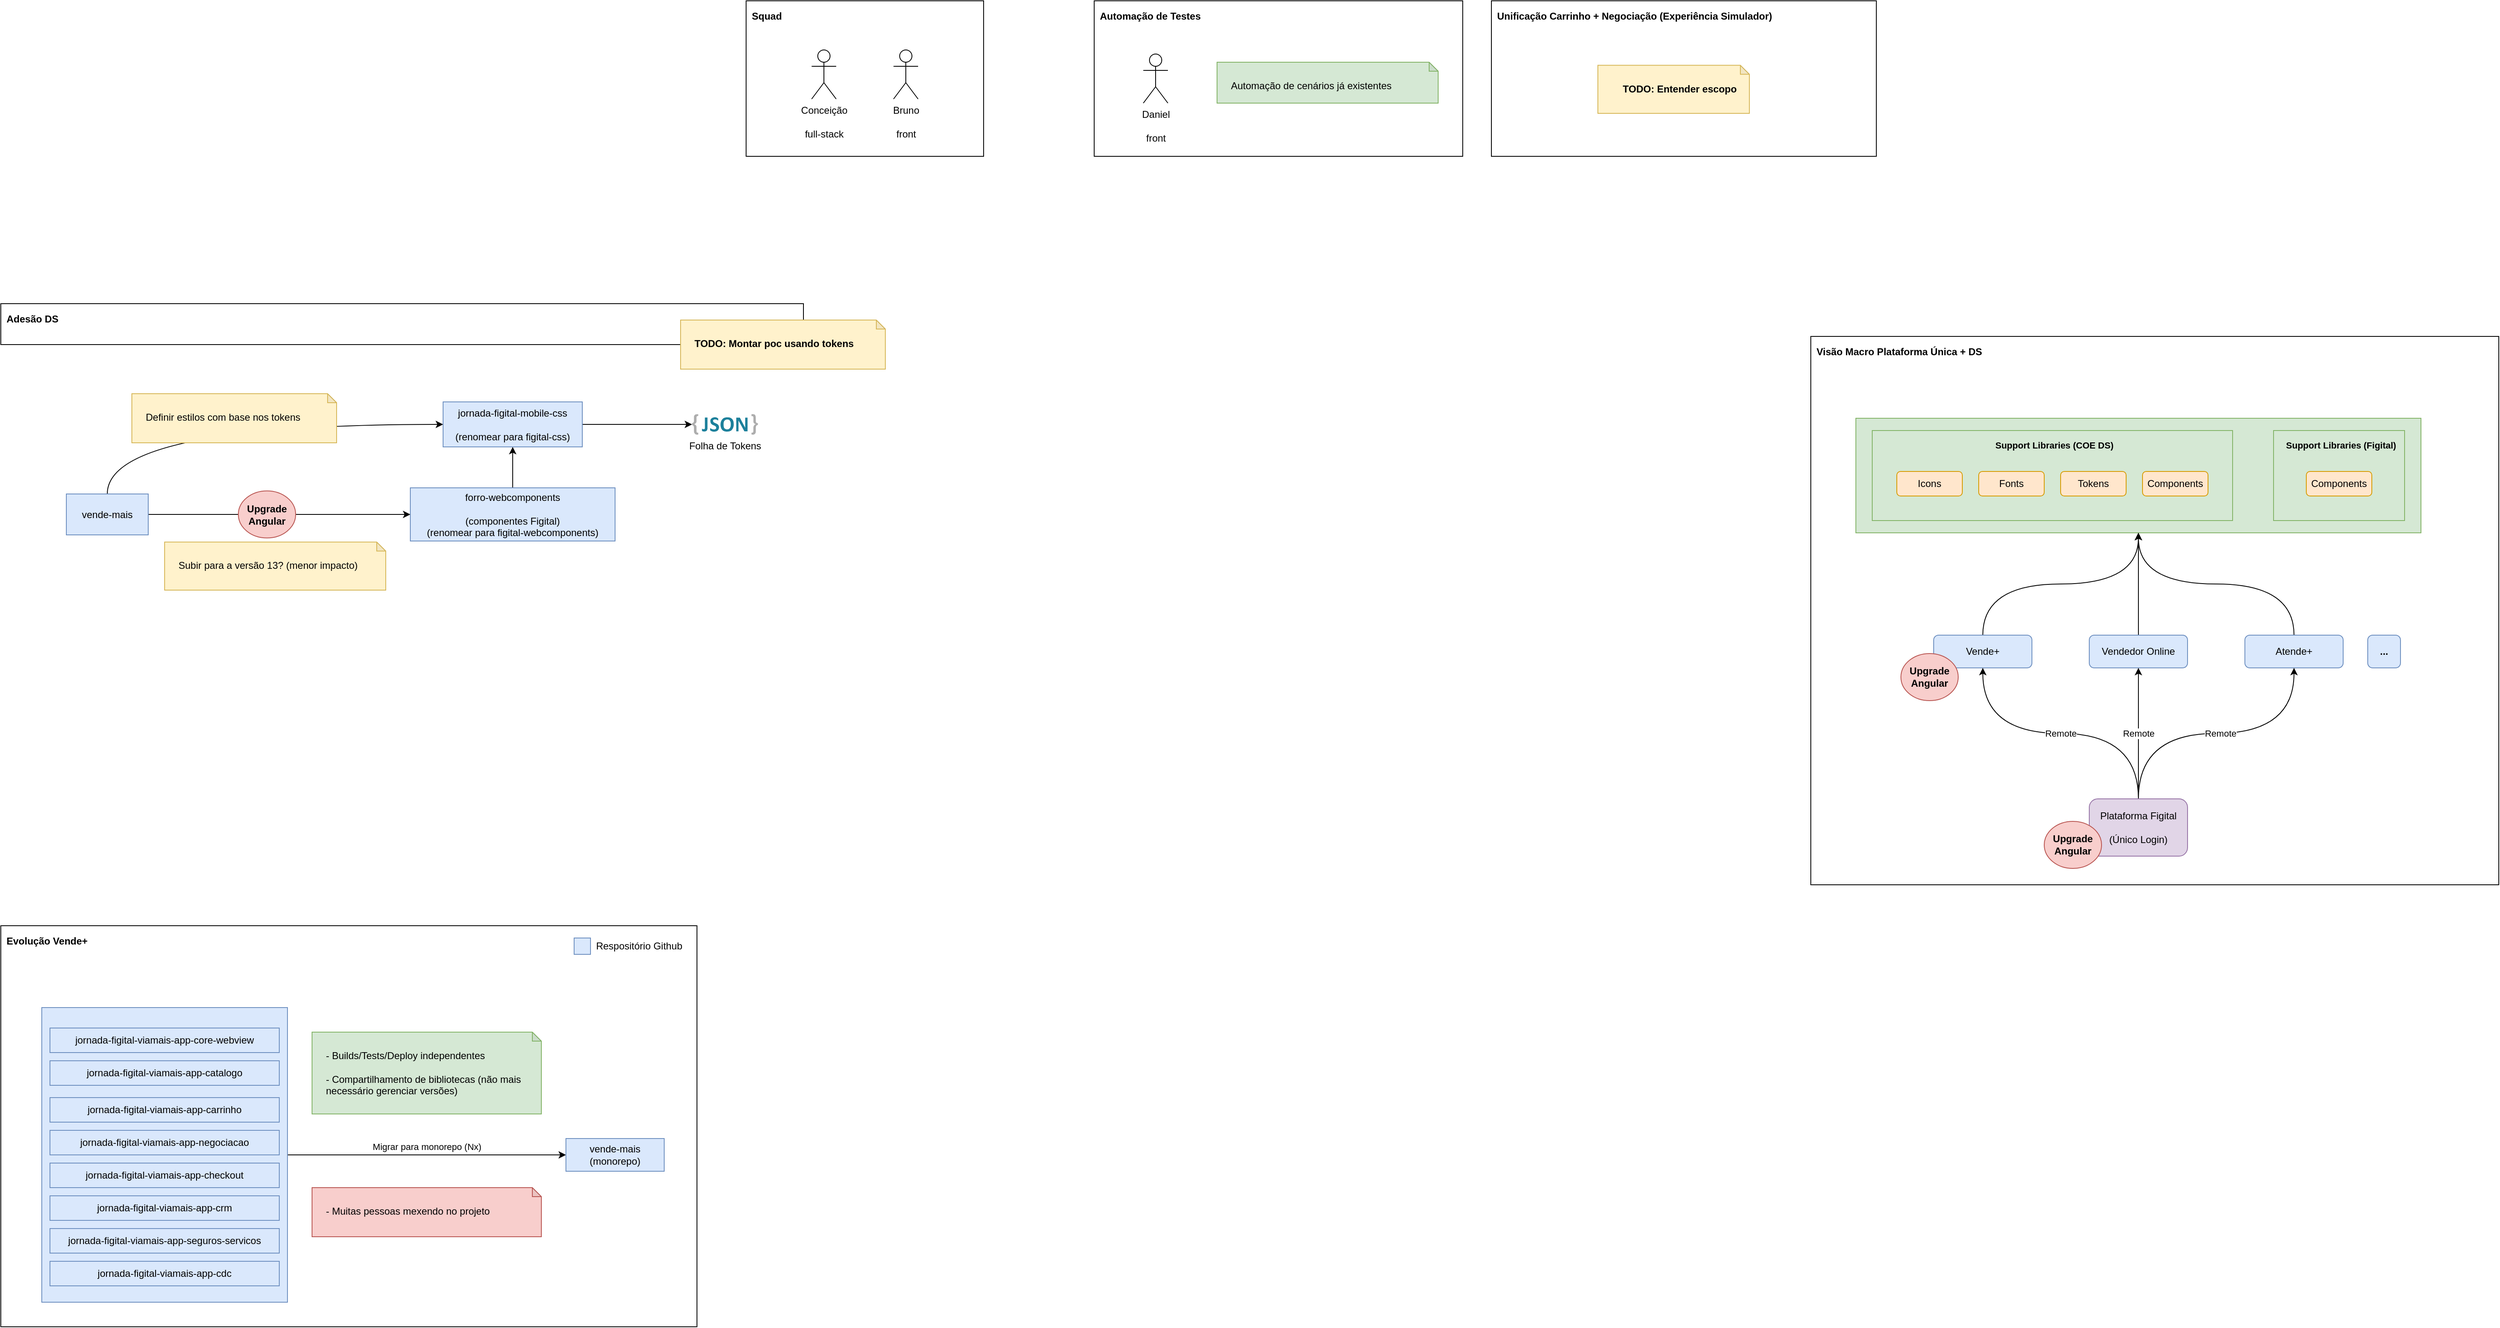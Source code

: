 <mxfile version="24.7.7">
  <diagram name="Page-1" id="xi7shshmRlHFJgEPUB2y">
    <mxGraphModel dx="1284" dy="656" grid="1" gridSize="10" guides="1" tooltips="1" connect="1" arrows="1" fold="1" page="1" pageScale="1" pageWidth="3300" pageHeight="2339" math="0" shadow="0">
      <root>
        <mxCell id="0" />
        <mxCell id="1" parent="0" />
        <mxCell id="uVXglK_rULCIlqvBaK8J-3" value="Squad" style="rounded=0;whiteSpace=wrap;html=1;align=left;verticalAlign=top;spacingLeft=5;spacingTop=5;fontStyle=1" vertex="1" parent="1">
          <mxGeometry x="1000" y="50" width="290" height="190" as="geometry" />
        </mxCell>
        <mxCell id="rnujehfUw2kupq6HyYBV-32" value="Evolução Vende+" style="rounded=0;whiteSpace=wrap;html=1;align=left;verticalAlign=top;spacingLeft=5;spacingTop=5;fontStyle=1" parent="1" vertex="1">
          <mxGeometry x="90" y="1180" width="850" height="490" as="geometry" />
        </mxCell>
        <mxCell id="rnujehfUw2kupq6HyYBV-54" value="Migrar para monorepo (Nx)" style="edgeStyle=orthogonalEdgeStyle;rounded=0;orthogonalLoop=1;jettySize=auto;html=1;entryX=0;entryY=0.5;entryDx=0;entryDy=0;" parent="1" source="rnujehfUw2kupq6HyYBV-53" target="rnujehfUw2kupq6HyYBV-44" edge="1">
          <mxGeometry y="10" relative="1" as="geometry">
            <mxPoint as="offset" />
          </mxGeometry>
        </mxCell>
        <mxCell id="rnujehfUw2kupq6HyYBV-53" value="" style="rounded=0;whiteSpace=wrap;html=1;align=left;verticalAlign=top;spacingLeft=5;spacingTop=5;fontStyle=1;fillColor=#dae8fc;strokeColor=#6c8ebf;" parent="1" vertex="1">
          <mxGeometry x="140" y="1280" width="300" height="360" as="geometry" />
        </mxCell>
        <mxCell id="rnujehfUw2kupq6HyYBV-2" value="Visão Macro Plataforma Única + DS" style="rounded=0;whiteSpace=wrap;html=1;align=left;verticalAlign=top;spacingLeft=5;spacingTop=5;fontStyle=1" parent="1" vertex="1">
          <mxGeometry x="2300" y="460" width="840" height="670" as="geometry" />
        </mxCell>
        <mxCell id="rnujehfUw2kupq6HyYBV-27" value="" style="rounded=0;whiteSpace=wrap;html=1;align=left;verticalAlign=top;spacingLeft=5;spacingTop=5;fontStyle=1;fillColor=#d5e8d4;strokeColor=#82b366;" parent="1" vertex="1">
          <mxGeometry x="2355" y="560" width="690" height="140" as="geometry" />
        </mxCell>
        <mxCell id="rnujehfUw2kupq6HyYBV-28" style="edgeStyle=orthogonalEdgeStyle;rounded=0;orthogonalLoop=1;jettySize=auto;html=1;entryX=0.5;entryY=1;entryDx=0;entryDy=0;curved=1;" parent="1" source="rnujehfUw2kupq6HyYBV-3" target="rnujehfUw2kupq6HyYBV-27" edge="1">
          <mxGeometry relative="1" as="geometry" />
        </mxCell>
        <mxCell id="rnujehfUw2kupq6HyYBV-3" value="Vende+" style="rounded=1;whiteSpace=wrap;html=1;fillColor=#dae8fc;strokeColor=#6c8ebf;" parent="1" vertex="1">
          <mxGeometry x="2450" y="825" width="120" height="40" as="geometry" />
        </mxCell>
        <mxCell id="rnujehfUw2kupq6HyYBV-29" style="edgeStyle=orthogonalEdgeStyle;rounded=0;orthogonalLoop=1;jettySize=auto;html=1;curved=1;entryX=0.5;entryY=1;entryDx=0;entryDy=0;" parent="1" source="rnujehfUw2kupq6HyYBV-4" target="rnujehfUw2kupq6HyYBV-27" edge="1">
          <mxGeometry relative="1" as="geometry">
            <mxPoint x="2700" y="705" as="targetPoint" />
          </mxGeometry>
        </mxCell>
        <mxCell id="rnujehfUw2kupq6HyYBV-4" value="Vendedor Online" style="rounded=1;whiteSpace=wrap;html=1;fillColor=#dae8fc;strokeColor=#6c8ebf;" parent="1" vertex="1">
          <mxGeometry x="2640" y="825" width="120" height="40" as="geometry" />
        </mxCell>
        <mxCell id="rnujehfUw2kupq6HyYBV-30" style="edgeStyle=orthogonalEdgeStyle;rounded=0;orthogonalLoop=1;jettySize=auto;html=1;entryX=0.5;entryY=1;entryDx=0;entryDy=0;curved=1;" parent="1" source="rnujehfUw2kupq6HyYBV-5" target="rnujehfUw2kupq6HyYBV-27" edge="1">
          <mxGeometry relative="1" as="geometry" />
        </mxCell>
        <mxCell id="rnujehfUw2kupq6HyYBV-5" value="Atende+" style="rounded=1;whiteSpace=wrap;html=1;fillColor=#dae8fc;strokeColor=#6c8ebf;" parent="1" vertex="1">
          <mxGeometry x="2830" y="825" width="120" height="40" as="geometry" />
        </mxCell>
        <mxCell id="rnujehfUw2kupq6HyYBV-6" value="Support Libraries (COE DS)" style="rounded=0;whiteSpace=wrap;html=1;align=center;verticalAlign=top;spacingLeft=5;spacingTop=5;fillColor=#d5e8d4;strokeColor=#82b366;fontStyle=1;fontSize=11;" parent="1" vertex="1">
          <mxGeometry x="2375" y="575" width="440" height="110" as="geometry" />
        </mxCell>
        <mxCell id="rnujehfUw2kupq6HyYBV-7" value="Icons" style="rounded=1;whiteSpace=wrap;html=1;fillColor=#ffe6cc;strokeColor=#d79b00;align=center;" parent="1" vertex="1">
          <mxGeometry x="2405" y="625" width="80" height="30" as="geometry" />
        </mxCell>
        <mxCell id="rnujehfUw2kupq6HyYBV-8" value="Fonts" style="rounded=1;whiteSpace=wrap;html=1;fillColor=#ffe6cc;strokeColor=#d79b00;align=center;" parent="1" vertex="1">
          <mxGeometry x="2505" y="625" width="80" height="30" as="geometry" />
        </mxCell>
        <mxCell id="rnujehfUw2kupq6HyYBV-10" value="Tokens" style="rounded=1;whiteSpace=wrap;html=1;fillColor=#ffe6cc;strokeColor=#d79b00;align=center;" parent="1" vertex="1">
          <mxGeometry x="2605" y="625" width="80" height="30" as="geometry" />
        </mxCell>
        <mxCell id="rnujehfUw2kupq6HyYBV-11" value="Components" style="rounded=1;whiteSpace=wrap;html=1;fillColor=#ffe6cc;strokeColor=#d79b00;align=center;" parent="1" vertex="1">
          <mxGeometry x="2705" y="625" width="80" height="30" as="geometry" />
        </mxCell>
        <mxCell id="rnujehfUw2kupq6HyYBV-17" value="Remote" style="edgeStyle=orthogonalEdgeStyle;rounded=0;orthogonalLoop=1;jettySize=auto;html=1;curved=1;exitX=0.5;exitY=0;exitDx=0;exitDy=0;" parent="1" source="rnujehfUw2kupq6HyYBV-14" target="rnujehfUw2kupq6HyYBV-3" edge="1">
          <mxGeometry relative="1" as="geometry" />
        </mxCell>
        <mxCell id="rnujehfUw2kupq6HyYBV-18" value="Remote" style="edgeStyle=orthogonalEdgeStyle;rounded=0;orthogonalLoop=1;jettySize=auto;html=1;entryX=0.5;entryY=1;entryDx=0;entryDy=0;" parent="1" source="rnujehfUw2kupq6HyYBV-14" target="rnujehfUw2kupq6HyYBV-4" edge="1">
          <mxGeometry relative="1" as="geometry" />
        </mxCell>
        <mxCell id="rnujehfUw2kupq6HyYBV-19" value="Remote" style="edgeStyle=orthogonalEdgeStyle;rounded=0;orthogonalLoop=1;jettySize=auto;html=1;entryX=0.5;entryY=1;entryDx=0;entryDy=0;curved=1;exitX=0.5;exitY=0;exitDx=0;exitDy=0;" parent="1" source="rnujehfUw2kupq6HyYBV-14" target="rnujehfUw2kupq6HyYBV-5" edge="1">
          <mxGeometry x="0.025" relative="1" as="geometry">
            <mxPoint as="offset" />
          </mxGeometry>
        </mxCell>
        <mxCell id="rnujehfUw2kupq6HyYBV-14" value="Plataforma Figital&lt;br&gt;&lt;br&gt;(Único Login)" style="rounded=1;whiteSpace=wrap;html=1;fillColor=#e1d5e7;strokeColor=#9673a6;" parent="1" vertex="1">
          <mxGeometry x="2640" y="1025" width="120" height="70" as="geometry" />
        </mxCell>
        <mxCell id="rnujehfUw2kupq6HyYBV-20" value="Support Libraries (Figital)" style="rounded=0;whiteSpace=wrap;html=1;align=center;verticalAlign=top;spacingLeft=5;spacingTop=5;fillColor=#d5e8d4;strokeColor=#82b366;fontStyle=1;fontSize=11;" parent="1" vertex="1">
          <mxGeometry x="2865" y="575" width="160" height="110" as="geometry" />
        </mxCell>
        <mxCell id="rnujehfUw2kupq6HyYBV-24" value="Components" style="rounded=1;whiteSpace=wrap;html=1;fillColor=#ffe6cc;strokeColor=#d79b00;align=center;" parent="1" vertex="1">
          <mxGeometry x="2905" y="625" width="80" height="30" as="geometry" />
        </mxCell>
        <mxCell id="rnujehfUw2kupq6HyYBV-31" value="..." style="rounded=1;whiteSpace=wrap;html=1;fillColor=#dae8fc;strokeColor=#6c8ebf;fontStyle=1" parent="1" vertex="1">
          <mxGeometry x="2980" y="825" width="40" height="40" as="geometry" />
        </mxCell>
        <mxCell id="rnujehfUw2kupq6HyYBV-33" value="jornada-figital-viamais-app-core-webview" style="whiteSpace=wrap;html=1;fillColor=#dae8fc;strokeColor=#6c8ebf;" parent="1" vertex="1">
          <mxGeometry x="150" y="1305" width="280" height="30" as="geometry" />
        </mxCell>
        <mxCell id="rnujehfUw2kupq6HyYBV-34" value="jornada-figital-viamais-app-catalogo" style="whiteSpace=wrap;html=1;fillColor=#dae8fc;strokeColor=#6c8ebf;" parent="1" vertex="1">
          <mxGeometry x="150" y="1345" width="280" height="30" as="geometry" />
        </mxCell>
        <mxCell id="rnujehfUw2kupq6HyYBV-35" value="jornada-figital-viamais-app-carrinho" style="whiteSpace=wrap;html=1;fillColor=#dae8fc;strokeColor=#6c8ebf;" parent="1" vertex="1">
          <mxGeometry x="150" y="1390" width="280" height="30" as="geometry" />
        </mxCell>
        <mxCell id="rnujehfUw2kupq6HyYBV-37" value="jornada-figital-viamais-app-negociacao" style="whiteSpace=wrap;html=1;fillColor=#dae8fc;strokeColor=#6c8ebf;" parent="1" vertex="1">
          <mxGeometry x="150" y="1430" width="280" height="30" as="geometry" />
        </mxCell>
        <mxCell id="rnujehfUw2kupq6HyYBV-38" value="jornada-figital-viamais-app-checkout" style="whiteSpace=wrap;html=1;fillColor=#dae8fc;strokeColor=#6c8ebf;" parent="1" vertex="1">
          <mxGeometry x="150" y="1470" width="280" height="30" as="geometry" />
        </mxCell>
        <mxCell id="rnujehfUw2kupq6HyYBV-39" value="jornada-figital-viamais-app-crm" style="whiteSpace=wrap;html=1;fillColor=#dae8fc;strokeColor=#6c8ebf;" parent="1" vertex="1">
          <mxGeometry x="150" y="1510" width="280" height="30" as="geometry" />
        </mxCell>
        <mxCell id="rnujehfUw2kupq6HyYBV-41" value="jornada-figital-viamais-app-seguros-servicos" style="whiteSpace=wrap;html=1;fillColor=#dae8fc;strokeColor=#6c8ebf;" parent="1" vertex="1">
          <mxGeometry x="150" y="1550" width="280" height="30" as="geometry" />
        </mxCell>
        <mxCell id="rnujehfUw2kupq6HyYBV-42" value="jornada-figital-viamais-app-cdc" style="whiteSpace=wrap;html=1;fillColor=#dae8fc;strokeColor=#6c8ebf;" parent="1" vertex="1">
          <mxGeometry x="150" y="1590" width="280" height="30" as="geometry" />
        </mxCell>
        <mxCell id="rnujehfUw2kupq6HyYBV-44" value="vende-mais&lt;br&gt;(monorepo)" style="whiteSpace=wrap;html=1;fillColor=#dae8fc;strokeColor=#6c8ebf;" parent="1" vertex="1">
          <mxGeometry x="780" y="1440" width="120" height="40" as="geometry" />
        </mxCell>
        <mxCell id="rnujehfUw2kupq6HyYBV-51" value="" style="group" parent="1" vertex="1" connectable="0">
          <mxGeometry x="790" y="1190" width="144" height="30" as="geometry" />
        </mxCell>
        <mxCell id="rnujehfUw2kupq6HyYBV-45" value="" style="whiteSpace=wrap;html=1;fillColor=#dae8fc;strokeColor=#6c8ebf;" parent="rnujehfUw2kupq6HyYBV-51" vertex="1">
          <mxGeometry y="5" width="20" height="20" as="geometry" />
        </mxCell>
        <mxCell id="rnujehfUw2kupq6HyYBV-46" value="Respositório Github" style="text;html=1;align=center;verticalAlign=middle;resizable=0;points=[];autosize=1;strokeColor=none;fillColor=none;" parent="rnujehfUw2kupq6HyYBV-51" vertex="1">
          <mxGeometry x="14" width="130" height="30" as="geometry" />
        </mxCell>
        <mxCell id="rnujehfUw2kupq6HyYBV-55" value="- Builds/Tests/Deploy independentes&lt;div&gt;&lt;br&gt;&lt;/div&gt;&lt;div&gt;- Compartilhamento de bibliotecas (não mais necessário gerenciar versões)&lt;/div&gt;" style="shape=note;whiteSpace=wrap;html=1;backgroundOutline=1;darkOpacity=0.05;size=11;align=left;spacingLeft=15;verticalAlign=top;spacingTop=15;fillColor=#d5e8d4;strokeColor=#82b366;" parent="1" vertex="1">
          <mxGeometry x="470" y="1310" width="280" height="100" as="geometry" />
        </mxCell>
        <mxCell id="rnujehfUw2kupq6HyYBV-56" value="- Muitas pessoas mexendo no projeto" style="shape=note;whiteSpace=wrap;html=1;backgroundOutline=1;darkOpacity=0.05;size=11;align=left;spacingLeft=15;verticalAlign=top;spacingTop=15;fillColor=#f8cecc;strokeColor=#b85450;" parent="1" vertex="1">
          <mxGeometry x="470" y="1500" width="280" height="60" as="geometry" />
        </mxCell>
        <mxCell id="rnujehfUw2kupq6HyYBV-57" value="Adesão DS" style="rounded=0;whiteSpace=wrap;html=1;align=left;verticalAlign=top;spacingLeft=5;spacingTop=5;fontStyle=1" parent="1" vertex="1">
          <mxGeometry x="90" y="420" width="980" height="50" as="geometry" />
        </mxCell>
        <mxCell id="rnujehfUw2kupq6HyYBV-60" style="edgeStyle=orthogonalEdgeStyle;rounded=0;orthogonalLoop=1;jettySize=auto;html=1;entryX=0.5;entryY=1;entryDx=0;entryDy=0;" parent="1" source="rnujehfUw2kupq6HyYBV-58" target="rnujehfUw2kupq6HyYBV-59" edge="1">
          <mxGeometry relative="1" as="geometry" />
        </mxCell>
        <mxCell id="rnujehfUw2kupq6HyYBV-58" value="forro-webcomponents&lt;br&gt;&lt;br&gt;(componentes Figital)&lt;div&gt;(renomear para figital-webcomponents)&lt;/div&gt;" style="whiteSpace=wrap;html=1;fillColor=#dae8fc;strokeColor=#6c8ebf;" parent="1" vertex="1">
          <mxGeometry x="590" y="645" width="250" height="65" as="geometry" />
        </mxCell>
        <mxCell id="uVXglK_rULCIlqvBaK8J-21" style="edgeStyle=orthogonalEdgeStyle;rounded=0;orthogonalLoop=1;jettySize=auto;html=1;" edge="1" parent="1" source="rnujehfUw2kupq6HyYBV-59" target="uVXglK_rULCIlqvBaK8J-20">
          <mxGeometry relative="1" as="geometry" />
        </mxCell>
        <mxCell id="rnujehfUw2kupq6HyYBV-59" value="jornada-figital-mobile-css&lt;br&gt;&lt;br&gt;(renomear para&amp;nbsp;&lt;span style=&quot;background-color: initial;&quot;&gt;figital-css)&lt;/span&gt;" style="whiteSpace=wrap;html=1;fillColor=#dae8fc;strokeColor=#6c8ebf;" parent="1" vertex="1">
          <mxGeometry x="630" y="540" width="170" height="55" as="geometry" />
        </mxCell>
        <mxCell id="rnujehfUw2kupq6HyYBV-62" style="edgeStyle=orthogonalEdgeStyle;rounded=0;orthogonalLoop=1;jettySize=auto;html=1;entryX=0;entryY=0.5;entryDx=0;entryDy=0;curved=1;exitX=0.5;exitY=0;exitDx=0;exitDy=0;" parent="1" source="rnujehfUw2kupq6HyYBV-61" target="rnujehfUw2kupq6HyYBV-59" edge="1">
          <mxGeometry relative="1" as="geometry" />
        </mxCell>
        <mxCell id="rnujehfUw2kupq6HyYBV-63" style="edgeStyle=orthogonalEdgeStyle;rounded=0;orthogonalLoop=1;jettySize=auto;html=1;entryX=0;entryY=0.5;entryDx=0;entryDy=0;" parent="1" source="rnujehfUw2kupq6HyYBV-61" target="rnujehfUw2kupq6HyYBV-58" edge="1">
          <mxGeometry relative="1" as="geometry" />
        </mxCell>
        <mxCell id="rnujehfUw2kupq6HyYBV-61" value="vende-mais" style="whiteSpace=wrap;html=1;fillColor=#dae8fc;strokeColor=#6c8ebf;" parent="1" vertex="1">
          <mxGeometry x="170" y="652.5" width="100" height="50" as="geometry" />
        </mxCell>
        <mxCell id="rnujehfUw2kupq6HyYBV-64" value="Upgrade Angular" style="ellipse;whiteSpace=wrap;html=1;fillColor=#f8cecc;strokeColor=#b85450;fontStyle=1" parent="1" vertex="1">
          <mxGeometry x="380" y="648.75" width="70" height="57.5" as="geometry" />
        </mxCell>
        <mxCell id="uVXglK_rULCIlqvBaK8J-1" value="Subir para a versão 13? (menor impacto)" style="shape=note;whiteSpace=wrap;html=1;backgroundOutline=1;darkOpacity=0.05;size=11;align=left;spacingLeft=15;verticalAlign=top;spacingTop=15;fillColor=#fff2cc;strokeColor=#d6b656;" vertex="1" parent="1">
          <mxGeometry x="290" y="711.25" width="270" height="58.75" as="geometry" />
        </mxCell>
        <mxCell id="uVXglK_rULCIlqvBaK8J-2" value="Automação de Testes" style="rounded=0;whiteSpace=wrap;html=1;align=left;verticalAlign=top;spacingLeft=5;spacingTop=5;fontStyle=1" vertex="1" parent="1">
          <mxGeometry x="1425" y="50" width="450" height="190" as="geometry" />
        </mxCell>
        <mxCell id="uVXglK_rULCIlqvBaK8J-4" value="Daniel&lt;br&gt;&lt;br&gt;front" style="shape=umlActor;verticalLabelPosition=bottom;verticalAlign=top;html=1;outlineConnect=0;" vertex="1" parent="1">
          <mxGeometry x="1485" y="115" width="30" height="60" as="geometry" />
        </mxCell>
        <mxCell id="uVXglK_rULCIlqvBaK8J-5" value="Conceição&lt;br&gt;&lt;br&gt;&lt;div&gt;full-stack&lt;/div&gt;" style="shape=umlActor;verticalLabelPosition=bottom;verticalAlign=top;html=1;outlineConnect=0;" vertex="1" parent="1">
          <mxGeometry x="1080" y="110" width="30" height="60" as="geometry" />
        </mxCell>
        <mxCell id="uVXglK_rULCIlqvBaK8J-6" value="Bruno&lt;br&gt;&lt;br&gt;front" style="shape=umlActor;verticalLabelPosition=bottom;verticalAlign=top;html=1;outlineConnect=0;" vertex="1" parent="1">
          <mxGeometry x="1180" y="110" width="30" height="60" as="geometry" />
        </mxCell>
        <mxCell id="uVXglK_rULCIlqvBaK8J-8" value="" style="shape=image;html=1;verticalAlign=top;verticalLabelPosition=bottom;labelBackgroundColor=#ffffff;imageAspect=0;aspect=fixed;image=https://cdn1.iconfinder.com/data/icons/icons-for-a-site-1/64/advantage_accuracy-128.png" vertex="1" parent="1">
          <mxGeometry x="2650" y="440" width="90" height="90" as="geometry" />
        </mxCell>
        <mxCell id="uVXglK_rULCIlqvBaK8J-9" value="Unificação Carrinho + Negociação (Experiência Simulador)" style="rounded=0;whiteSpace=wrap;html=1;align=left;verticalAlign=top;spacingLeft=5;spacingTop=5;fontStyle=1" vertex="1" parent="1">
          <mxGeometry x="1910" y="50" width="470" height="190" as="geometry" />
        </mxCell>
        <mxCell id="uVXglK_rULCIlqvBaK8J-10" value="TODO: Entender escopo" style="shape=note;whiteSpace=wrap;html=1;backgroundOutline=1;darkOpacity=0.05;size=11;align=center;spacingLeft=15;verticalAlign=top;spacingTop=15;fillColor=#fff2cc;strokeColor=#d6b656;fontStyle=1" vertex="1" parent="1">
          <mxGeometry x="2040" y="128.75" width="185" height="58.75" as="geometry" />
        </mxCell>
        <mxCell id="uVXglK_rULCIlqvBaK8J-15" value="Automação de cenários já existentes" style="shape=note;whiteSpace=wrap;html=1;backgroundOutline=1;darkOpacity=0.05;size=11;align=left;spacingLeft=15;verticalAlign=top;spacingTop=15;fillColor=#d5e8d4;strokeColor=#82b366;" vertex="1" parent="1">
          <mxGeometry x="1575" y="125" width="270" height="50" as="geometry" />
        </mxCell>
        <mxCell id="uVXglK_rULCIlqvBaK8J-16" value="Upgrade Angular" style="ellipse;whiteSpace=wrap;html=1;fillColor=#f8cecc;strokeColor=#b85450;fontStyle=1" vertex="1" parent="1">
          <mxGeometry x="2410" y="847.5" width="70" height="57.5" as="geometry" />
        </mxCell>
        <mxCell id="uVXglK_rULCIlqvBaK8J-17" value="Upgrade Angular" style="ellipse;whiteSpace=wrap;html=1;fillColor=#f8cecc;strokeColor=#b85450;fontStyle=1" vertex="1" parent="1">
          <mxGeometry x="2585" y="1052.5" width="70" height="57.5" as="geometry" />
        </mxCell>
        <mxCell id="uVXglK_rULCIlqvBaK8J-18" value="&lt;b&gt;TODO: Montar poc usando tokens&lt;/b&gt;" style="shape=note;whiteSpace=wrap;html=1;backgroundOutline=1;darkOpacity=0.05;size=11;align=left;spacingLeft=15;verticalAlign=top;spacingTop=15;fillColor=#fff2cc;strokeColor=#d6b656;" vertex="1" parent="1">
          <mxGeometry x="920" y="440" width="250" height="60" as="geometry" />
        </mxCell>
        <mxCell id="uVXglK_rULCIlqvBaK8J-20" value="Folha de Tokens" style="dashed=0;outlineConnect=0;html=1;align=center;labelPosition=center;verticalLabelPosition=bottom;verticalAlign=top;shape=mxgraph.weblogos.json_2" vertex="1" parent="1">
          <mxGeometry x="934" y="554.9" width="80.4" height="25.2" as="geometry" />
        </mxCell>
        <mxCell id="uVXglK_rULCIlqvBaK8J-24" value="Definir estilos com base nos tokens" style="shape=note;whiteSpace=wrap;html=1;backgroundOutline=1;darkOpacity=0.05;size=11;align=left;spacingLeft=15;verticalAlign=top;spacingTop=15;fillColor=#fff2cc;strokeColor=#d6b656;" vertex="1" parent="1">
          <mxGeometry x="250" y="530" width="250" height="60" as="geometry" />
        </mxCell>
      </root>
    </mxGraphModel>
  </diagram>
</mxfile>
